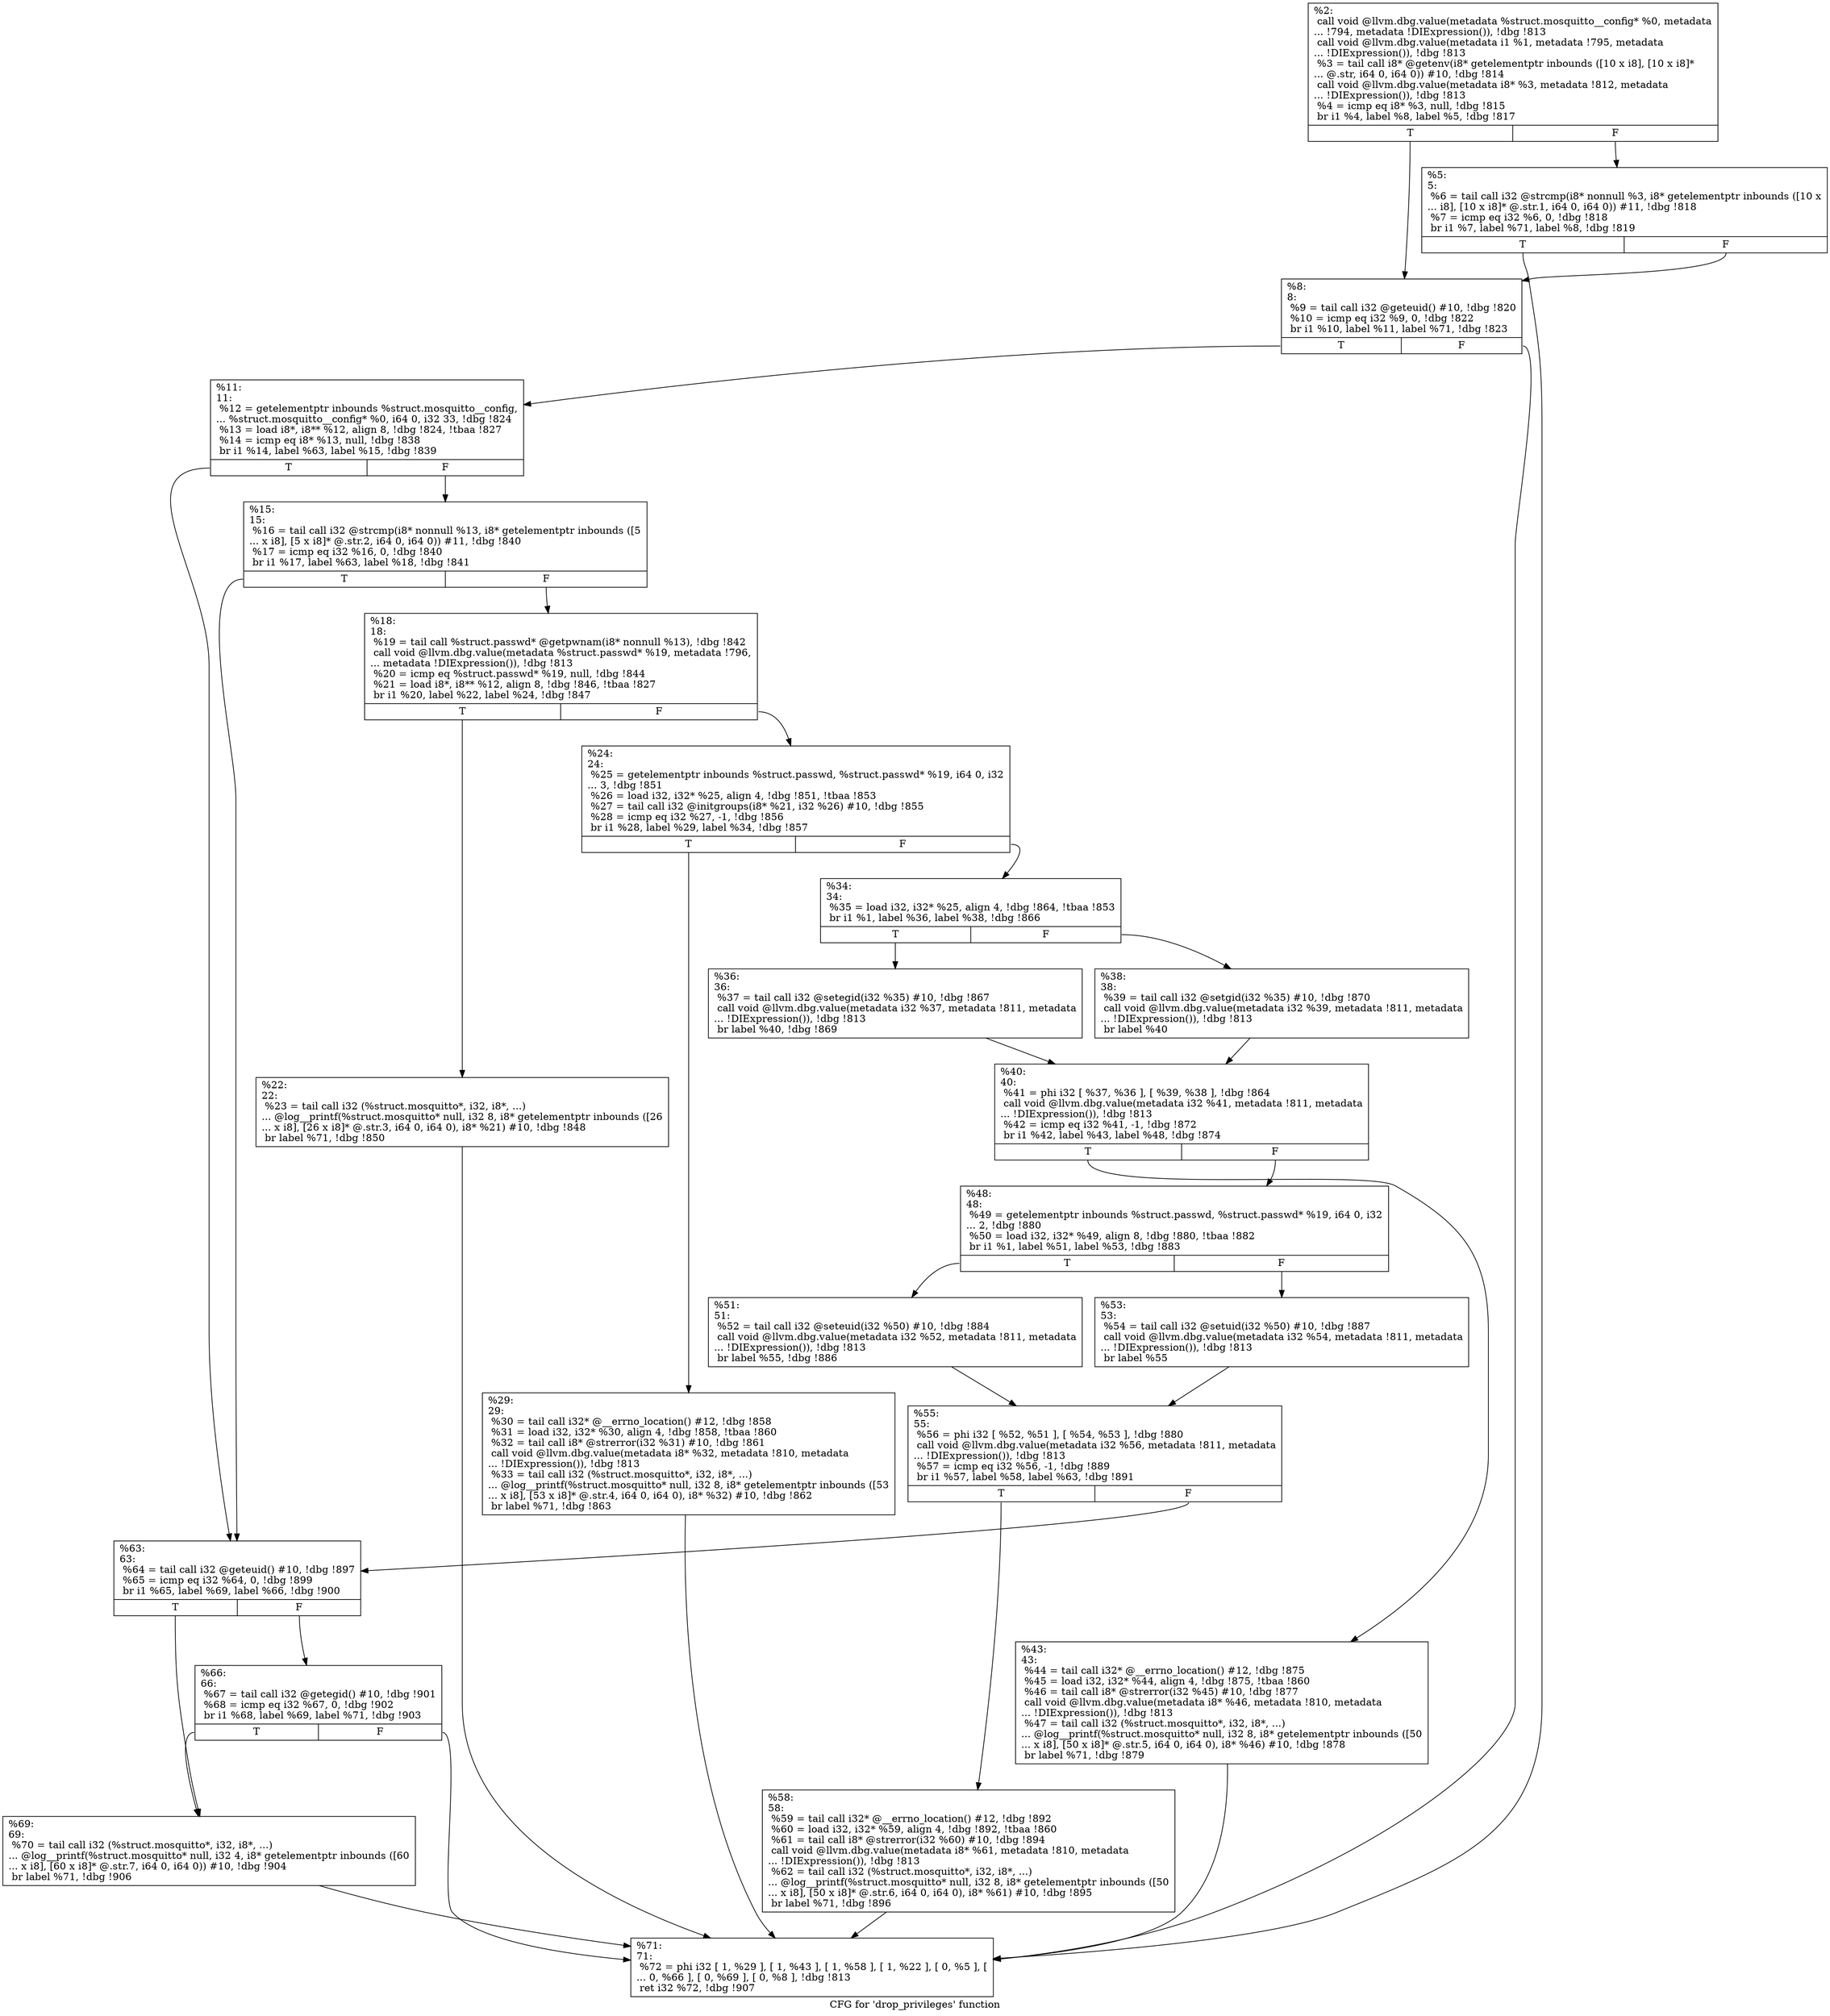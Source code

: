 digraph "CFG for 'drop_privileges' function" {
	label="CFG for 'drop_privileges' function";

	Node0x2566ea0 [shape=record,label="{%2:\l  call void @llvm.dbg.value(metadata %struct.mosquitto__config* %0, metadata\l... !794, metadata !DIExpression()), !dbg !813\l  call void @llvm.dbg.value(metadata i1 %1, metadata !795, metadata\l... !DIExpression()), !dbg !813\l  %3 = tail call i8* @getenv(i8* getelementptr inbounds ([10 x i8], [10 x i8]*\l... @.str, i64 0, i64 0)) #10, !dbg !814\l  call void @llvm.dbg.value(metadata i8* %3, metadata !812, metadata\l... !DIExpression()), !dbg !813\l  %4 = icmp eq i8* %3, null, !dbg !815\l  br i1 %4, label %8, label %5, !dbg !817\l|{<s0>T|<s1>F}}"];
	Node0x2566ea0:s0 -> Node0x25671a0;
	Node0x2566ea0:s1 -> Node0x2567150;
	Node0x2567150 [shape=record,label="{%5:\l5:                                                \l  %6 = tail call i32 @strcmp(i8* nonnull %3, i8* getelementptr inbounds ([10 x\l... i8], [10 x i8]* @.str.1, i64 0, i64 0)) #11, !dbg !818\l  %7 = icmp eq i32 %6, 0, !dbg !818\l  br i1 %7, label %71, label %8, !dbg !819\l|{<s0>T|<s1>F}}"];
	Node0x2567150:s0 -> Node0x25677e0;
	Node0x2567150:s1 -> Node0x25671a0;
	Node0x25671a0 [shape=record,label="{%8:\l8:                                                \l  %9 = tail call i32 @geteuid() #10, !dbg !820\l  %10 = icmp eq i32 %9, 0, !dbg !822\l  br i1 %10, label %11, label %71, !dbg !823\l|{<s0>T|<s1>F}}"];
	Node0x25671a0:s0 -> Node0x25671f0;
	Node0x25671a0:s1 -> Node0x25677e0;
	Node0x25671f0 [shape=record,label="{%11:\l11:                                               \l  %12 = getelementptr inbounds %struct.mosquitto__config,\l... %struct.mosquitto__config* %0, i64 0, i32 33, !dbg !824\l  %13 = load i8*, i8** %12, align 8, !dbg !824, !tbaa !827\l  %14 = icmp eq i8* %13, null, !dbg !838\l  br i1 %14, label %63, label %15, !dbg !839\l|{<s0>T|<s1>F}}"];
	Node0x25671f0:s0 -> Node0x25676f0;
	Node0x25671f0:s1 -> Node0x2567240;
	Node0x2567240 [shape=record,label="{%15:\l15:                                               \l  %16 = tail call i32 @strcmp(i8* nonnull %13, i8* getelementptr inbounds ([5\l... x i8], [5 x i8]* @.str.2, i64 0, i64 0)) #11, !dbg !840\l  %17 = icmp eq i32 %16, 0, !dbg !840\l  br i1 %17, label %63, label %18, !dbg !841\l|{<s0>T|<s1>F}}"];
	Node0x2567240:s0 -> Node0x25676f0;
	Node0x2567240:s1 -> Node0x2567290;
	Node0x2567290 [shape=record,label="{%18:\l18:                                               \l  %19 = tail call %struct.passwd* @getpwnam(i8* nonnull %13), !dbg !842\l  call void @llvm.dbg.value(metadata %struct.passwd* %19, metadata !796,\l... metadata !DIExpression()), !dbg !813\l  %20 = icmp eq %struct.passwd* %19, null, !dbg !844\l  %21 = load i8*, i8** %12, align 8, !dbg !846, !tbaa !827\l  br i1 %20, label %22, label %24, !dbg !847\l|{<s0>T|<s1>F}}"];
	Node0x2567290:s0 -> Node0x25672e0;
	Node0x2567290:s1 -> Node0x2567330;
	Node0x25672e0 [shape=record,label="{%22:\l22:                                               \l  %23 = tail call i32 (%struct.mosquitto*, i32, i8*, ...)\l... @log__printf(%struct.mosquitto* null, i32 8, i8* getelementptr inbounds ([26\l... x i8], [26 x i8]* @.str.3, i64 0, i64 0), i8* %21) #10, !dbg !848\l  br label %71, !dbg !850\l}"];
	Node0x25672e0 -> Node0x25677e0;
	Node0x2567330 [shape=record,label="{%24:\l24:                                               \l  %25 = getelementptr inbounds %struct.passwd, %struct.passwd* %19, i64 0, i32\l... 3, !dbg !851\l  %26 = load i32, i32* %25, align 4, !dbg !851, !tbaa !853\l  %27 = tail call i32 @initgroups(i8* %21, i32 %26) #10, !dbg !855\l  %28 = icmp eq i32 %27, -1, !dbg !856\l  br i1 %28, label %29, label %34, !dbg !857\l|{<s0>T|<s1>F}}"];
	Node0x2567330:s0 -> Node0x2567380;
	Node0x2567330:s1 -> Node0x25673d0;
	Node0x2567380 [shape=record,label="{%29:\l29:                                               \l  %30 = tail call i32* @__errno_location() #12, !dbg !858\l  %31 = load i32, i32* %30, align 4, !dbg !858, !tbaa !860\l  %32 = tail call i8* @strerror(i32 %31) #10, !dbg !861\l  call void @llvm.dbg.value(metadata i8* %32, metadata !810, metadata\l... !DIExpression()), !dbg !813\l  %33 = tail call i32 (%struct.mosquitto*, i32, i8*, ...)\l... @log__printf(%struct.mosquitto* null, i32 8, i8* getelementptr inbounds ([53\l... x i8], [53 x i8]* @.str.4, i64 0, i64 0), i8* %32) #10, !dbg !862\l  br label %71, !dbg !863\l}"];
	Node0x2567380 -> Node0x25677e0;
	Node0x25673d0 [shape=record,label="{%34:\l34:                                               \l  %35 = load i32, i32* %25, align 4, !dbg !864, !tbaa !853\l  br i1 %1, label %36, label %38, !dbg !866\l|{<s0>T|<s1>F}}"];
	Node0x25673d0:s0 -> Node0x2567420;
	Node0x25673d0:s1 -> Node0x2567470;
	Node0x2567420 [shape=record,label="{%36:\l36:                                               \l  %37 = tail call i32 @setegid(i32 %35) #10, !dbg !867\l  call void @llvm.dbg.value(metadata i32 %37, metadata !811, metadata\l... !DIExpression()), !dbg !813\l  br label %40, !dbg !869\l}"];
	Node0x2567420 -> Node0x25674c0;
	Node0x2567470 [shape=record,label="{%38:\l38:                                               \l  %39 = tail call i32 @setgid(i32 %35) #10, !dbg !870\l  call void @llvm.dbg.value(metadata i32 %39, metadata !811, metadata\l... !DIExpression()), !dbg !813\l  br label %40\l}"];
	Node0x2567470 -> Node0x25674c0;
	Node0x25674c0 [shape=record,label="{%40:\l40:                                               \l  %41 = phi i32 [ %37, %36 ], [ %39, %38 ], !dbg !864\l  call void @llvm.dbg.value(metadata i32 %41, metadata !811, metadata\l... !DIExpression()), !dbg !813\l  %42 = icmp eq i32 %41, -1, !dbg !872\l  br i1 %42, label %43, label %48, !dbg !874\l|{<s0>T|<s1>F}}"];
	Node0x25674c0:s0 -> Node0x2567510;
	Node0x25674c0:s1 -> Node0x2567560;
	Node0x2567510 [shape=record,label="{%43:\l43:                                               \l  %44 = tail call i32* @__errno_location() #12, !dbg !875\l  %45 = load i32, i32* %44, align 4, !dbg !875, !tbaa !860\l  %46 = tail call i8* @strerror(i32 %45) #10, !dbg !877\l  call void @llvm.dbg.value(metadata i8* %46, metadata !810, metadata\l... !DIExpression()), !dbg !813\l  %47 = tail call i32 (%struct.mosquitto*, i32, i8*, ...)\l... @log__printf(%struct.mosquitto* null, i32 8, i8* getelementptr inbounds ([50\l... x i8], [50 x i8]* @.str.5, i64 0, i64 0), i8* %46) #10, !dbg !878\l  br label %71, !dbg !879\l}"];
	Node0x2567510 -> Node0x25677e0;
	Node0x2567560 [shape=record,label="{%48:\l48:                                               \l  %49 = getelementptr inbounds %struct.passwd, %struct.passwd* %19, i64 0, i32\l... 2, !dbg !880\l  %50 = load i32, i32* %49, align 8, !dbg !880, !tbaa !882\l  br i1 %1, label %51, label %53, !dbg !883\l|{<s0>T|<s1>F}}"];
	Node0x2567560:s0 -> Node0x25675b0;
	Node0x2567560:s1 -> Node0x2567600;
	Node0x25675b0 [shape=record,label="{%51:\l51:                                               \l  %52 = tail call i32 @seteuid(i32 %50) #10, !dbg !884\l  call void @llvm.dbg.value(metadata i32 %52, metadata !811, metadata\l... !DIExpression()), !dbg !813\l  br label %55, !dbg !886\l}"];
	Node0x25675b0 -> Node0x2567650;
	Node0x2567600 [shape=record,label="{%53:\l53:                                               \l  %54 = tail call i32 @setuid(i32 %50) #10, !dbg !887\l  call void @llvm.dbg.value(metadata i32 %54, metadata !811, metadata\l... !DIExpression()), !dbg !813\l  br label %55\l}"];
	Node0x2567600 -> Node0x2567650;
	Node0x2567650 [shape=record,label="{%55:\l55:                                               \l  %56 = phi i32 [ %52, %51 ], [ %54, %53 ], !dbg !880\l  call void @llvm.dbg.value(metadata i32 %56, metadata !811, metadata\l... !DIExpression()), !dbg !813\l  %57 = icmp eq i32 %56, -1, !dbg !889\l  br i1 %57, label %58, label %63, !dbg !891\l|{<s0>T|<s1>F}}"];
	Node0x2567650:s0 -> Node0x25676a0;
	Node0x2567650:s1 -> Node0x25676f0;
	Node0x25676a0 [shape=record,label="{%58:\l58:                                               \l  %59 = tail call i32* @__errno_location() #12, !dbg !892\l  %60 = load i32, i32* %59, align 4, !dbg !892, !tbaa !860\l  %61 = tail call i8* @strerror(i32 %60) #10, !dbg !894\l  call void @llvm.dbg.value(metadata i8* %61, metadata !810, metadata\l... !DIExpression()), !dbg !813\l  %62 = tail call i32 (%struct.mosquitto*, i32, i8*, ...)\l... @log__printf(%struct.mosquitto* null, i32 8, i8* getelementptr inbounds ([50\l... x i8], [50 x i8]* @.str.6, i64 0, i64 0), i8* %61) #10, !dbg !895\l  br label %71, !dbg !896\l}"];
	Node0x25676a0 -> Node0x25677e0;
	Node0x25676f0 [shape=record,label="{%63:\l63:                                               \l  %64 = tail call i32 @geteuid() #10, !dbg !897\l  %65 = icmp eq i32 %64, 0, !dbg !899\l  br i1 %65, label %69, label %66, !dbg !900\l|{<s0>T|<s1>F}}"];
	Node0x25676f0:s0 -> Node0x2567790;
	Node0x25676f0:s1 -> Node0x2567740;
	Node0x2567740 [shape=record,label="{%66:\l66:                                               \l  %67 = tail call i32 @getegid() #10, !dbg !901\l  %68 = icmp eq i32 %67, 0, !dbg !902\l  br i1 %68, label %69, label %71, !dbg !903\l|{<s0>T|<s1>F}}"];
	Node0x2567740:s0 -> Node0x2567790;
	Node0x2567740:s1 -> Node0x25677e0;
	Node0x2567790 [shape=record,label="{%69:\l69:                                               \l  %70 = tail call i32 (%struct.mosquitto*, i32, i8*, ...)\l... @log__printf(%struct.mosquitto* null, i32 4, i8* getelementptr inbounds ([60\l... x i8], [60 x i8]* @.str.7, i64 0, i64 0)) #10, !dbg !904\l  br label %71, !dbg !906\l}"];
	Node0x2567790 -> Node0x25677e0;
	Node0x25677e0 [shape=record,label="{%71:\l71:                                               \l  %72 = phi i32 [ 1, %29 ], [ 1, %43 ], [ 1, %58 ], [ 1, %22 ], [ 0, %5 ], [\l... 0, %66 ], [ 0, %69 ], [ 0, %8 ], !dbg !813\l  ret i32 %72, !dbg !907\l}"];
}
